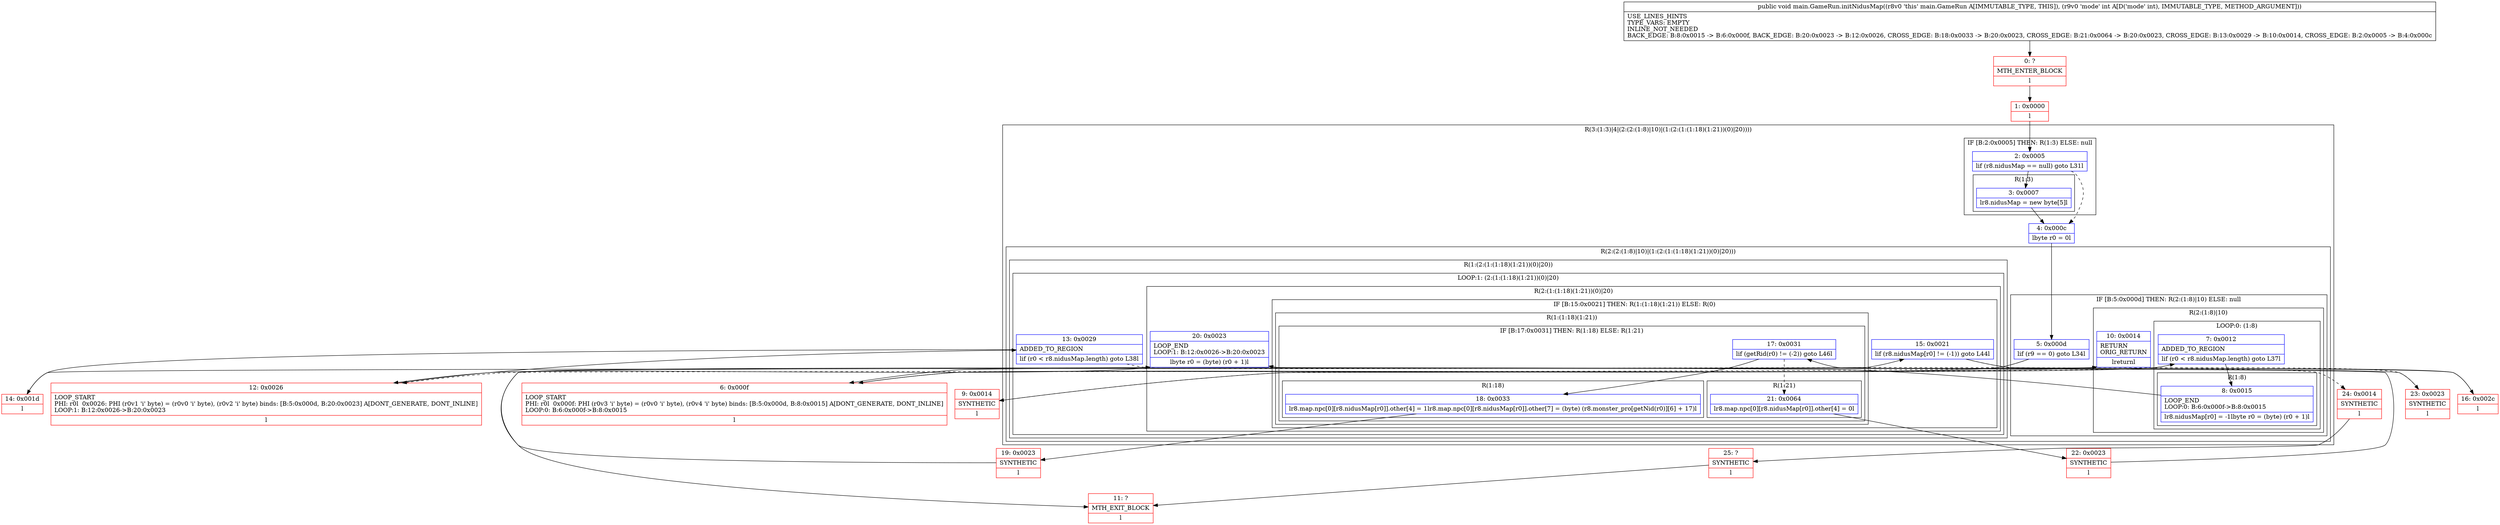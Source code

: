digraph "CFG formain.GameRun.initNidusMap(I)V" {
subgraph cluster_Region_753987639 {
label = "R(3:(1:3)|4|(2:(2:(1:8)|10)|(1:(2:(1:(1:18)(1:21))(0)|20))))";
node [shape=record,color=blue];
subgraph cluster_IfRegion_2050379803 {
label = "IF [B:2:0x0005] THEN: R(1:3) ELSE: null";
node [shape=record,color=blue];
Node_2 [shape=record,label="{2\:\ 0x0005|lif (r8.nidusMap == null) goto L31l}"];
subgraph cluster_Region_449486045 {
label = "R(1:3)";
node [shape=record,color=blue];
Node_3 [shape=record,label="{3\:\ 0x0007|lr8.nidusMap = new byte[5]l}"];
}
}
Node_4 [shape=record,label="{4\:\ 0x000c|lbyte r0 = 0l}"];
subgraph cluster_Region_77464207 {
label = "R(2:(2:(1:8)|10)|(1:(2:(1:(1:18)(1:21))(0)|20)))";
node [shape=record,color=blue];
subgraph cluster_IfRegion_765156031 {
label = "IF [B:5:0x000d] THEN: R(2:(1:8)|10) ELSE: null";
node [shape=record,color=blue];
Node_5 [shape=record,label="{5\:\ 0x000d|lif (r9 == 0) goto L34l}"];
subgraph cluster_Region_1709531551 {
label = "R(2:(1:8)|10)";
node [shape=record,color=blue];
subgraph cluster_LoopRegion_1489110705 {
label = "LOOP:0: (1:8)";
node [shape=record,color=blue];
Node_7 [shape=record,label="{7\:\ 0x0012|ADDED_TO_REGION\l|lif (r0 \< r8.nidusMap.length) goto L37l}"];
subgraph cluster_Region_1558908806 {
label = "R(1:8)";
node [shape=record,color=blue];
Node_8 [shape=record,label="{8\:\ 0x0015|LOOP_END\lLOOP:0: B:6:0x000f\-\>B:8:0x0015\l|lr8.nidusMap[r0] = \-1lbyte r0 = (byte) (r0 + 1)l}"];
}
}
Node_10 [shape=record,label="{10\:\ 0x0014|RETURN\lORIG_RETURN\l|lreturnl}"];
}
}
subgraph cluster_Region_721888650 {
label = "R(1:(2:(1:(1:18)(1:21))(0)|20))";
node [shape=record,color=blue];
subgraph cluster_LoopRegion_1666302689 {
label = "LOOP:1: (2:(1:(1:18)(1:21))(0)|20)";
node [shape=record,color=blue];
Node_13 [shape=record,label="{13\:\ 0x0029|ADDED_TO_REGION\l|lif (r0 \< r8.nidusMap.length) goto L38l}"];
subgraph cluster_Region_715690625 {
label = "R(2:(1:(1:18)(1:21))(0)|20)";
node [shape=record,color=blue];
subgraph cluster_IfRegion_1208739828 {
label = "IF [B:15:0x0021] THEN: R(1:(1:18)(1:21)) ELSE: R(0)";
node [shape=record,color=blue];
Node_15 [shape=record,label="{15\:\ 0x0021|lif (r8.nidusMap[r0] != (\-1)) goto L44l}"];
subgraph cluster_Region_1610207263 {
label = "R(1:(1:18)(1:21))";
node [shape=record,color=blue];
subgraph cluster_IfRegion_651778286 {
label = "IF [B:17:0x0031] THEN: R(1:18) ELSE: R(1:21)";
node [shape=record,color=blue];
Node_17 [shape=record,label="{17\:\ 0x0031|lif (getRid(r0) != (\-2)) goto L46l}"];
subgraph cluster_Region_575337612 {
label = "R(1:18)";
node [shape=record,color=blue];
Node_18 [shape=record,label="{18\:\ 0x0033|lr8.map.npc[0][r8.nidusMap[r0]].other[4] = 1lr8.map.npc[0][r8.nidusMap[r0]].other[7] = (byte) (r8.monster_pro[getNid(r0)][6] + 17)l}"];
}
subgraph cluster_Region_1331789038 {
label = "R(1:21)";
node [shape=record,color=blue];
Node_21 [shape=record,label="{21\:\ 0x0064|lr8.map.npc[0][r8.nidusMap[r0]].other[4] = 0l}"];
}
}
}
subgraph cluster_Region_675297277 {
label = "R(0)";
node [shape=record,color=blue];
}
}
Node_20 [shape=record,label="{20\:\ 0x0023|LOOP_END\lLOOP:1: B:12:0x0026\-\>B:20:0x0023\l|lbyte r0 = (byte) (r0 + 1)l}"];
}
}
}
}
}
Node_0 [shape=record,color=red,label="{0\:\ ?|MTH_ENTER_BLOCK\l|l}"];
Node_1 [shape=record,color=red,label="{1\:\ 0x0000|l}"];
Node_6 [shape=record,color=red,label="{6\:\ 0x000f|LOOP_START\lPHI: r0l  0x000f: PHI (r0v3 'i' byte) = (r0v0 'i' byte), (r0v4 'i' byte) binds: [B:5:0x000d, B:8:0x0015] A[DONT_GENERATE, DONT_INLINE]\lLOOP:0: B:6:0x000f\-\>B:8:0x0015\l|l}"];
Node_9 [shape=record,color=red,label="{9\:\ 0x0014|SYNTHETIC\l|l}"];
Node_11 [shape=record,color=red,label="{11\:\ ?|MTH_EXIT_BLOCK\l|l}"];
Node_12 [shape=record,color=red,label="{12\:\ 0x0026|LOOP_START\lPHI: r0l  0x0026: PHI (r0v1 'i' byte) = (r0v0 'i' byte), (r0v2 'i' byte) binds: [B:5:0x000d, B:20:0x0023] A[DONT_GENERATE, DONT_INLINE]\lLOOP:1: B:12:0x0026\-\>B:20:0x0023\l|l}"];
Node_14 [shape=record,color=red,label="{14\:\ 0x001d|l}"];
Node_16 [shape=record,color=red,label="{16\:\ 0x002c|l}"];
Node_19 [shape=record,color=red,label="{19\:\ 0x0023|SYNTHETIC\l|l}"];
Node_22 [shape=record,color=red,label="{22\:\ 0x0023|SYNTHETIC\l|l}"];
Node_23 [shape=record,color=red,label="{23\:\ 0x0023|SYNTHETIC\l|l}"];
Node_24 [shape=record,color=red,label="{24\:\ 0x0014|SYNTHETIC\l|l}"];
Node_25 [shape=record,color=red,label="{25\:\ ?|SYNTHETIC\l|l}"];
MethodNode[shape=record,label="{public void main.GameRun.initNidusMap((r8v0 'this' main.GameRun A[IMMUTABLE_TYPE, THIS]), (r9v0 'mode' int A[D('mode' int), IMMUTABLE_TYPE, METHOD_ARGUMENT]))  | USE_LINES_HINTS\lTYPE_VARS: EMPTY\lINLINE_NOT_NEEDED\lBACK_EDGE: B:8:0x0015 \-\> B:6:0x000f, BACK_EDGE: B:20:0x0023 \-\> B:12:0x0026, CROSS_EDGE: B:18:0x0033 \-\> B:20:0x0023, CROSS_EDGE: B:21:0x0064 \-\> B:20:0x0023, CROSS_EDGE: B:13:0x0029 \-\> B:10:0x0014, CROSS_EDGE: B:2:0x0005 \-\> B:4:0x000c\l}"];
MethodNode -> Node_0;
Node_2 -> Node_3;
Node_2 -> Node_4[style=dashed];
Node_3 -> Node_4;
Node_4 -> Node_5;
Node_5 -> Node_6;
Node_5 -> Node_12[style=dashed];
Node_7 -> Node_8;
Node_7 -> Node_9[style=dashed];
Node_8 -> Node_6;
Node_10 -> Node_11;
Node_13 -> Node_14;
Node_13 -> Node_24[style=dashed];
Node_15 -> Node_16;
Node_15 -> Node_23[style=dashed];
Node_17 -> Node_18;
Node_17 -> Node_21[style=dashed];
Node_18 -> Node_19;
Node_21 -> Node_22;
Node_20 -> Node_12;
Node_0 -> Node_1;
Node_1 -> Node_2;
Node_6 -> Node_7;
Node_9 -> Node_10;
Node_12 -> Node_13;
Node_14 -> Node_15;
Node_16 -> Node_17;
Node_19 -> Node_20;
Node_22 -> Node_20;
Node_23 -> Node_20;
Node_24 -> Node_25;
Node_25 -> Node_11;
}

